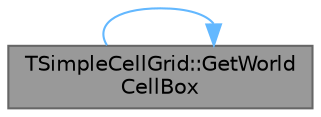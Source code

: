 digraph "TSimpleCellGrid::GetWorldCellBox"
{
 // INTERACTIVE_SVG=YES
 // LATEX_PDF_SIZE
  bgcolor="transparent";
  edge [fontname=Helvetica,fontsize=10,labelfontname=Helvetica,labelfontsize=10];
  node [fontname=Helvetica,fontsize=10,shape=box,height=0.2,width=0.4];
  rankdir="RL";
  Node1 [id="Node000001",label="TSimpleCellGrid::GetWorld\lCellBox",height=0.2,width=0.4,color="gray40", fillcolor="grey60", style="filled", fontcolor="black",tooltip="Return the bounding box of a cell."];
  Node1 -> Node1 [id="edge1_Node000001_Node000001",dir="back",color="steelblue1",style="solid",tooltip=" "];
}
